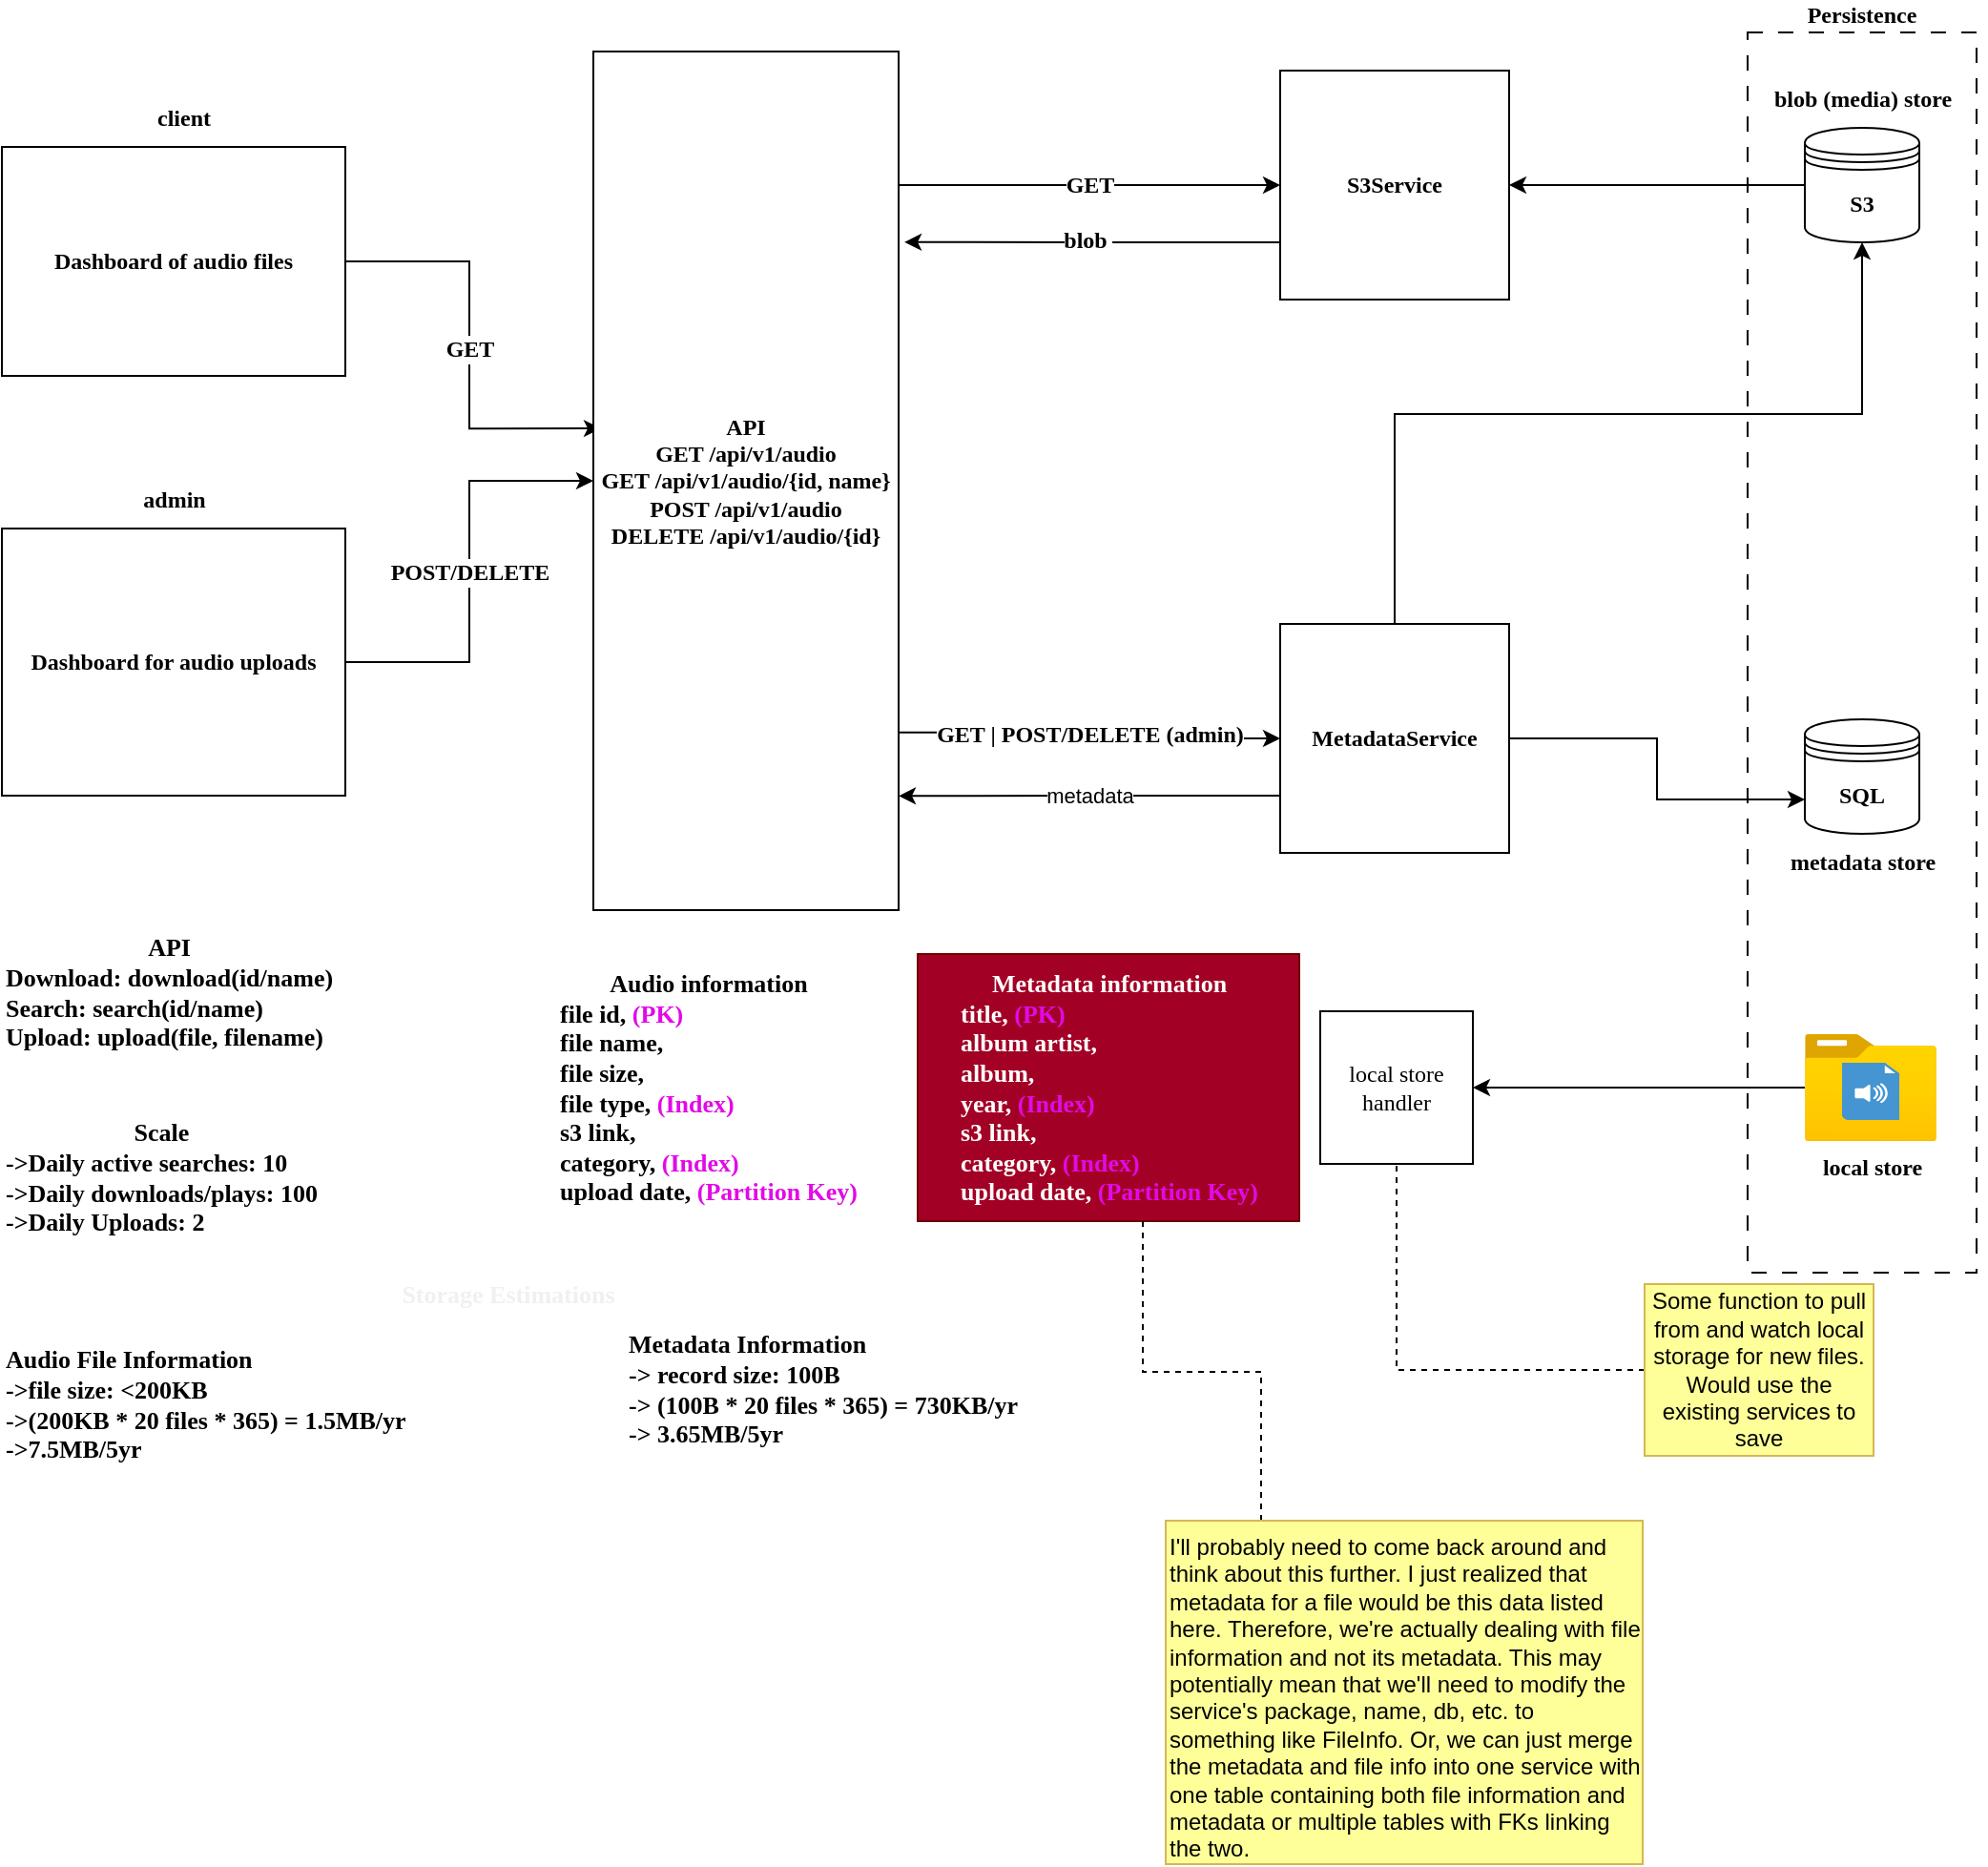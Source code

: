 <mxfile>
    <diagram name="Page-1" id="8vaLGi14hAJcV_wnxX4P">
        <mxGraphModel dx="1656" dy="775" grid="1" gridSize="10" guides="1" tooltips="1" connect="1" arrows="1" fold="1" page="1" pageScale="1" pageWidth="1100" pageHeight="850" math="0" shadow="0">
            <root>
                <mxCell id="0"/>
                <mxCell id="1" parent="0"/>
                <mxCell id="11" style="edgeStyle=orthogonalEdgeStyle;html=1;entryX=0.5;entryY=1;entryDx=0;entryDy=0;elbow=vertical;rounded=0;" parent="1" source="7IgNUheAVe-pYQhXkYOQ-1" target="7IgNUheAVe-pYQhXkYOQ-4" edge="1">
                    <mxGeometry relative="1" as="geometry">
                        <Array as="points">
                            <mxPoint x="760" y="290"/>
                            <mxPoint x="1005" y="290"/>
                        </Array>
                    </mxGeometry>
                </mxCell>
                <mxCell id="12" style="edgeStyle=orthogonalEdgeStyle;rounded=0;html=1;exitX=1;exitY=0.5;exitDx=0;exitDy=0;entryX=0;entryY=0.7;entryDx=0;entryDy=0;elbow=vertical;" parent="1" source="7IgNUheAVe-pYQhXkYOQ-1" target="7IgNUheAVe-pYQhXkYOQ-7" edge="1">
                    <mxGeometry relative="1" as="geometry"/>
                </mxCell>
                <mxCell id="13" value="metadata" style="edgeStyle=orthogonalEdgeStyle;rounded=0;html=1;exitX=0;exitY=0.75;exitDx=0;exitDy=0;entryX=1;entryY=0.867;entryDx=0;entryDy=0;entryPerimeter=0;elbow=vertical;" parent="1" source="7IgNUheAVe-pYQhXkYOQ-1" target="7IgNUheAVe-pYQhXkYOQ-26" edge="1">
                    <mxGeometry relative="1" as="geometry"/>
                </mxCell>
                <mxCell id="7IgNUheAVe-pYQhXkYOQ-1" value="MetadataService" style="whiteSpace=wrap;html=1;aspect=fixed;fontFamily=Comic Sans MS;fontSize=12;fontStyle=1" parent="1" vertex="1">
                    <mxGeometry x="700" y="400" width="120" height="120" as="geometry"/>
                </mxCell>
                <mxCell id="7IgNUheAVe-pYQhXkYOQ-12" value="Persistence" style="rounded=0;whiteSpace=wrap;html=1;fillColor=none;dashed=1;dashPattern=8 8;labelPosition=center;verticalLabelPosition=top;align=center;verticalAlign=bottom;fontFamily=Comic Sans MS;fontSize=12;fontStyle=1" parent="1" vertex="1">
                    <mxGeometry x="945" y="90" width="120" height="650" as="geometry"/>
                </mxCell>
                <mxCell id="7IgNUheAVe-pYQhXkYOQ-20" style="edgeStyle=orthogonalEdgeStyle;rounded=0;orthogonalLoop=1;jettySize=auto;html=1;entryX=1;entryY=0.5;entryDx=0;entryDy=0;fontFamily=Comic Sans MS;fontSize=12;fontStyle=1" parent="1" source="7IgNUheAVe-pYQhXkYOQ-4" target="7IgNUheAVe-pYQhXkYOQ-11" edge="1">
                    <mxGeometry relative="1" as="geometry"/>
                </mxCell>
                <mxCell id="7IgNUheAVe-pYQhXkYOQ-4" value="S3" style="shape=datastore;whiteSpace=wrap;html=1;fontFamily=Comic Sans MS;fontSize=12;fontStyle=1" parent="1" vertex="1">
                    <mxGeometry x="975" y="140" width="60" height="60" as="geometry"/>
                </mxCell>
                <mxCell id="7IgNUheAVe-pYQhXkYOQ-7" value="SQL" style="shape=datastore;whiteSpace=wrap;html=1;fontFamily=Comic Sans MS;fontSize=12;fontStyle=1" parent="1" vertex="1">
                    <mxGeometry x="975" y="450" width="60" height="60" as="geometry"/>
                </mxCell>
                <mxCell id="7IgNUheAVe-pYQhXkYOQ-49" style="edgeStyle=orthogonalEdgeStyle;rounded=0;orthogonalLoop=1;jettySize=auto;html=1;exitX=0;exitY=0.75;exitDx=0;exitDy=0;entryX=1.019;entryY=0.222;entryDx=0;entryDy=0;entryPerimeter=0;fontFamily=Comic Sans MS;fontSize=12;fontStyle=1" parent="1" source="7IgNUheAVe-pYQhXkYOQ-11" target="7IgNUheAVe-pYQhXkYOQ-26" edge="1">
                    <mxGeometry relative="1" as="geometry"/>
                </mxCell>
                <mxCell id="7IgNUheAVe-pYQhXkYOQ-50" value="blob&amp;nbsp;" style="edgeLabel;html=1;align=center;verticalAlign=middle;resizable=0;points=[];fontFamily=Comic Sans MS;fontSize=12;fontStyle=1" parent="7IgNUheAVe-pYQhXkYOQ-49" vertex="1" connectable="0">
                    <mxGeometry x="0.03" y="-1" relative="1" as="geometry">
                        <mxPoint as="offset"/>
                    </mxGeometry>
                </mxCell>
                <mxCell id="7IgNUheAVe-pYQhXkYOQ-11" value="S3Service" style="whiteSpace=wrap;html=1;aspect=fixed;fontFamily=Comic Sans MS;fontSize=12;fontStyle=1" parent="1" vertex="1">
                    <mxGeometry x="700" y="110" width="120" height="120" as="geometry"/>
                </mxCell>
                <mxCell id="7IgNUheAVe-pYQhXkYOQ-23" value="metadata store" style="text;html=1;align=center;verticalAlign=middle;resizable=0;points=[];autosize=1;strokeColor=none;fillColor=none;fontFamily=Comic Sans MS;fontSize=12;fontStyle=1" parent="1" vertex="1">
                    <mxGeometry x="950" y="510" width="110" height="30" as="geometry"/>
                </mxCell>
                <mxCell id="7IgNUheAVe-pYQhXkYOQ-24" value="blob (media) store" style="text;html=1;align=center;verticalAlign=middle;resizable=0;points=[];autosize=1;strokeColor=none;fillColor=none;fontFamily=Comic Sans MS;fontSize=12;fontStyle=1" parent="1" vertex="1">
                    <mxGeometry x="940" y="110" width="130" height="30" as="geometry"/>
                </mxCell>
                <mxCell id="7IgNUheAVe-pYQhXkYOQ-34" value="GET" style="edgeStyle=orthogonalEdgeStyle;rounded=0;orthogonalLoop=1;jettySize=auto;html=1;exitX=1;exitY=0.5;exitDx=0;exitDy=0;entryX=0.025;entryY=0.439;entryDx=0;entryDy=0;entryPerimeter=0;fontFamily=Comic Sans MS;fontSize=12;fontStyle=1" parent="1" source="7IgNUheAVe-pYQhXkYOQ-25" target="7IgNUheAVe-pYQhXkYOQ-26" edge="1">
                    <mxGeometry relative="1" as="geometry"/>
                </mxCell>
                <mxCell id="7IgNUheAVe-pYQhXkYOQ-27" value="GET" style="edgeStyle=orthogonalEdgeStyle;rounded=0;orthogonalLoop=1;jettySize=auto;html=1;entryX=0;entryY=0.5;entryDx=0;entryDy=0;fontFamily=Comic Sans MS;fontSize=12;fontStyle=1" parent="1" source="7IgNUheAVe-pYQhXkYOQ-26" target="7IgNUheAVe-pYQhXkYOQ-11" edge="1">
                    <mxGeometry relative="1" as="geometry">
                        <Array as="points">
                            <mxPoint x="530" y="170"/>
                            <mxPoint x="530" y="170"/>
                        </Array>
                    </mxGeometry>
                </mxCell>
                <mxCell id="7IgNUheAVe-pYQhXkYOQ-44" value="GET | POST/DELETE (admin)" style="edgeStyle=orthogonalEdgeStyle;rounded=0;orthogonalLoop=1;jettySize=auto;html=1;exitX=0.994;exitY=0.793;exitDx=0;exitDy=0;entryX=0;entryY=0.5;entryDx=0;entryDy=0;fontFamily=Comic Sans MS;fontSize=12;fontStyle=1;exitPerimeter=0;" parent="1" source="7IgNUheAVe-pYQhXkYOQ-26" target="7IgNUheAVe-pYQhXkYOQ-1" edge="1">
                    <mxGeometry relative="1" as="geometry"/>
                </mxCell>
                <mxCell id="7IgNUheAVe-pYQhXkYOQ-26" value="API&lt;br style=&quot;font-size: 12px;&quot;&gt;GET /api/v1/audio&lt;br style=&quot;font-size: 12px;&quot;&gt;GET /api/v1/audio/{id, name}&lt;br style=&quot;font-size: 12px;&quot;&gt;POST /api/v1/audio&lt;br&gt;DELETE /api/v1/audio/{id}" style="whiteSpace=wrap;html=1;fontFamily=Comic Sans MS;fontSize=12;fontStyle=1" parent="1" vertex="1">
                    <mxGeometry x="340" y="100" width="160" height="450" as="geometry"/>
                </mxCell>
                <mxCell id="7IgNUheAVe-pYQhXkYOQ-41" value="" style="group;fontFamily=Comic Sans MS;fontSize=12;fontStyle=1" parent="1" vertex="1" connectable="0">
                    <mxGeometry x="30" y="320" width="180" height="170" as="geometry"/>
                </mxCell>
                <mxCell id="7IgNUheAVe-pYQhXkYOQ-39" value="Dashboard for audio uploads" style="whiteSpace=wrap;html=1;fontFamily=Comic Sans MS;fontSize=12;fontStyle=1" parent="7IgNUheAVe-pYQhXkYOQ-41" vertex="1">
                    <mxGeometry y="30" width="180" height="140" as="geometry"/>
                </mxCell>
                <mxCell id="7IgNUheAVe-pYQhXkYOQ-40" value="admin" style="text;html=1;align=center;verticalAlign=middle;resizable=0;points=[];autosize=1;strokeColor=none;fillColor=none;fontFamily=Comic Sans MS;fontSize=12;fontStyle=1" parent="7IgNUheAVe-pYQhXkYOQ-41" vertex="1">
                    <mxGeometry x="60" width="60" height="30" as="geometry"/>
                </mxCell>
                <mxCell id="7IgNUheAVe-pYQhXkYOQ-42" value="" style="group;fontFamily=Comic Sans MS;fontSize=12;fontStyle=1" parent="1" vertex="1" connectable="0">
                    <mxGeometry x="30" y="120" width="180" height="150" as="geometry"/>
                </mxCell>
                <mxCell id="7IgNUheAVe-pYQhXkYOQ-25" value="Dashboard of audio files" style="whiteSpace=wrap;html=1;fontFamily=Comic Sans MS;fontSize=12;fontStyle=1" parent="7IgNUheAVe-pYQhXkYOQ-42" vertex="1">
                    <mxGeometry y="30" width="180" height="120" as="geometry"/>
                </mxCell>
                <mxCell id="7IgNUheAVe-pYQhXkYOQ-36" value="client" style="text;html=1;align=center;verticalAlign=middle;resizable=0;points=[];autosize=1;strokeColor=none;fillColor=none;fontFamily=Comic Sans MS;fontSize=12;fontStyle=1" parent="7IgNUheAVe-pYQhXkYOQ-42" vertex="1">
                    <mxGeometry x="70" width="50" height="30" as="geometry"/>
                </mxCell>
                <mxCell id="7IgNUheAVe-pYQhXkYOQ-43" value="POST/DELETE" style="edgeStyle=orthogonalEdgeStyle;rounded=0;orthogonalLoop=1;jettySize=auto;html=1;entryX=0;entryY=0.5;entryDx=0;entryDy=0;fontFamily=Comic Sans MS;fontSize=12;fontStyle=1" parent="1" source="7IgNUheAVe-pYQhXkYOQ-39" target="7IgNUheAVe-pYQhXkYOQ-26" edge="1">
                    <mxGeometry relative="1" as="geometry"/>
                </mxCell>
                <mxCell id="7IgNUheAVe-pYQhXkYOQ-46" value="&lt;div style=&quot;text-align: center; font-size: 13px;&quot;&gt;&lt;span style=&quot;background-color: initial; font-size: 13px;&quot;&gt;API&lt;/span&gt;&lt;/div&gt;&lt;div style=&quot;font-size: 13px;&quot;&gt;Download: download(id/name)&lt;/div&gt;&lt;div style=&quot;font-size: 13px;&quot;&gt;Search: search(id/name)&lt;/div&gt;&lt;div style=&quot;font-size: 13px;&quot;&gt;Upload: upload(file, filename)&lt;/div&gt;" style="text;html=1;align=left;verticalAlign=middle;resizable=0;points=[];autosize=1;strokeColor=none;fillColor=none;fontFamily=Comic Sans MS;fontSize=13;fontStyle=1" parent="1" vertex="1">
                    <mxGeometry x="30" y="553" width="210" height="80" as="geometry"/>
                </mxCell>
                <mxCell id="7IgNUheAVe-pYQhXkYOQ-54" value="&lt;div style=&quot;text-align: center; font-size: 13px;&quot;&gt;&lt;span style=&quot;font-family: &amp;quot;Comic Sans MS&amp;quot;; background-color: initial; font-size: 13px;&quot;&gt;Scale&lt;/span&gt;&lt;/div&gt;&lt;font face=&quot;Comic Sans MS&quot; style=&quot;font-size: 13px;&quot;&gt;-&amp;gt;Daily active searches: 10&lt;br style=&quot;font-size: 13px;&quot;&gt;-&amp;gt;Daily downloads/plays: 100&lt;br style=&quot;font-size: 13px;&quot;&gt;-&amp;gt;Daily Uploads: 2&lt;/font&gt;" style="text;html=1;align=left;verticalAlign=middle;resizable=0;points=[];autosize=1;strokeColor=none;fillColor=none;fontStyle=1;fontSize=13;" parent="1" vertex="1">
                    <mxGeometry x="30" y="650" width="210" height="80" as="geometry"/>
                </mxCell>
                <mxCell id="3K80fAYk5EkW9mQfeSB6-6" value="Audio information&lt;br style=&quot;font-size: 13px;&quot;&gt;&lt;div style=&quot;text-align: left; font-size: 13px;&quot;&gt;&lt;span style=&quot;background-color: initial; font-size: 13px;&quot;&gt;file id, &lt;/span&gt;&lt;font style=&quot;background-color: initial; font-size: 13px;&quot; color=&quot;#e20ae6&quot;&gt;(PK)&lt;/font&gt;&lt;/div&gt;&lt;div style=&quot;text-align: left; font-size: 13px;&quot;&gt;&lt;span style=&quot;background-color: initial; font-size: 13px;&quot;&gt;file name,&lt;/span&gt;&lt;/div&gt;&lt;div style=&quot;text-align: left; font-size: 13px;&quot;&gt;&lt;span style=&quot;background-color: initial; font-size: 13px;&quot;&gt;file size,&lt;/span&gt;&lt;/div&gt;&lt;div style=&quot;text-align: left; font-size: 13px;&quot;&gt;&lt;span style=&quot;background-color: initial; font-size: 13px;&quot;&gt;file type, &lt;font color=&quot;#e20ae6&quot;&gt;(Index)&lt;/font&gt;&lt;/span&gt;&lt;/div&gt;&lt;div style=&quot;text-align: left; font-size: 13px;&quot;&gt;&lt;span style=&quot;background-color: initial; font-size: 13px;&quot;&gt;s3 link,&lt;/span&gt;&lt;/div&gt;&lt;div style=&quot;text-align: left; font-size: 13px;&quot;&gt;&lt;span style=&quot;background-color: initial; font-size: 13px;&quot;&gt;category, &lt;/span&gt;&lt;font style=&quot;background-color: initial; font-size: 13px;&quot; color=&quot;#e20ae6&quot;&gt;(Index)&lt;/font&gt;&lt;/div&gt;&lt;div style=&quot;text-align: left; font-size: 13px;&quot;&gt;&lt;span style=&quot;background-color: initial; font-size: 13px;&quot;&gt;upload date, &lt;/span&gt;&lt;font style=&quot;background-color: initial; font-size: 13px;&quot; color=&quot;#e20ae6&quot;&gt;(Partition Key)&lt;/font&gt;&lt;/div&gt;" style="text;html=1;align=center;verticalAlign=middle;resizable=0;points=[];autosize=1;strokeColor=none;fillColor=none;fontFamily=Comic Sans MS;fontStyle=1;fontSize=13;" parent="1" vertex="1">
                    <mxGeometry x="300" y="573" width="200" height="140" as="geometry"/>
                </mxCell>
                <mxCell id="3" style="edgeStyle=orthogonalEdgeStyle;html=1;entryX=1;entryY=0.5;entryDx=0;entryDy=0;rounded=0;" parent="1" source="2" target="14" edge="1">
                    <mxGeometry relative="1" as="geometry"/>
                </mxCell>
                <mxCell id="2" value="local store" style="aspect=fixed;html=1;points=[];align=center;image;fontSize=12;image=img/lib/azure2/general/Folder_Blank.svg;fontFamily=Comic Sans MS;fontStyle=1" parent="1" vertex="1">
                    <mxGeometry x="975" y="615" width="69" height="56.0" as="geometry"/>
                </mxCell>
                <mxCell id="5" value="" style="shadow=0;dashed=0;html=1;strokeColor=none;fillColor=#4495D1;labelPosition=center;verticalLabelPosition=bottom;verticalAlign=top;align=center;outlineConnect=0;shape=mxgraph.veeam.audio_file;" parent="1" vertex="1">
                    <mxGeometry x="994.5" y="630" width="30" height="30" as="geometry"/>
                </mxCell>
                <mxCell id="10" value="" style="group" parent="1" vertex="1" connectable="0">
                    <mxGeometry x="30" y="736" width="565" height="100" as="geometry"/>
                </mxCell>
                <mxCell id="7IgNUheAVe-pYQhXkYOQ-53" value="&lt;div style=&quot;font-size: 13px;&quot;&gt;&lt;span style=&quot;background-color: initial; font-size: 13px;&quot;&gt;Audio File Information&lt;/span&gt;&lt;/div&gt;-&amp;gt;file size: &amp;lt;200KB&lt;br style=&quot;font-size: 13px;&quot;&gt;-&amp;gt;(200KB * 20 files * 365) = 1.5MB/yr&lt;br style=&quot;font-size: 13px;&quot;&gt;-&amp;gt;7.5MB/5yr" style="text;html=1;align=left;verticalAlign=middle;resizable=0;points=[];autosize=1;strokeColor=none;fillColor=none;fontFamily=Comic Sans MS;fontSize=13;fontStyle=1" parent="10" vertex="1">
                    <mxGeometry y="33.333" width="280" height="80" as="geometry"/>
                </mxCell>
                <mxCell id="7" value="&lt;b style=&quot;color: rgb(240, 240, 240); font-size: 13px;&quot;&gt;&lt;font face=&quot;Comic Sans MS&quot;&gt;Storage Estimations&lt;/font&gt;&lt;/b&gt;" style="text;html=1;align=center;verticalAlign=middle;resizable=0;points=[];autosize=1;strokeColor=none;fillColor=none;fontColor=#E20AE6;" parent="10" vertex="1">
                    <mxGeometry x="190" width="150" height="30" as="geometry"/>
                </mxCell>
                <mxCell id="8" value="&lt;div style=&quot;text-align: left;&quot;&gt;&lt;b style=&quot;background-color: initial;&quot;&gt;&lt;font face=&quot;Comic Sans MS&quot;&gt;Metadata Information&lt;/font&gt;&lt;/b&gt;&lt;br&gt;&lt;/div&gt;&lt;b style=&quot;font-size: 13px;&quot;&gt;&lt;font face=&quot;Comic Sans MS&quot; style=&quot;font-size: 13px;&quot;&gt;&lt;div style=&quot;text-align: left; font-size: 13px;&quot;&gt;&lt;b style=&quot;background-color: initial; font-family: Helvetica; font-size: 13px;&quot;&gt;&lt;font face=&quot;Comic Sans MS&quot; style=&quot;font-size: 13px;&quot;&gt;-&amp;gt; record size: 100B&lt;/font&gt;&lt;/b&gt;&lt;/div&gt;&lt;div style=&quot;text-align: left; font-size: 13px;&quot;&gt;&lt;b style=&quot;background-color: initial; font-family: Helvetica; font-size: 13px;&quot;&gt;&lt;font face=&quot;Comic Sans MS&quot; style=&quot;font-size: 13px;&quot;&gt;-&amp;gt; (100B * 20 files * 365) = 730KB/yr&lt;/font&gt;&lt;/b&gt;&lt;/div&gt;&lt;div style=&quot;text-align: left; font-size: 13px;&quot;&gt;&lt;b style=&quot;background-color: initial; font-family: Helvetica; font-size: 13px;&quot;&gt;&lt;font face=&quot;Comic Sans MS&quot; style=&quot;font-size: 13px;&quot;&gt;-&amp;gt; 3.65MB/5yr&lt;/font&gt;&lt;/b&gt;&lt;/div&gt;&lt;/font&gt;&lt;/b&gt;" style="text;html=1;align=center;verticalAlign=middle;resizable=0;points=[];autosize=1;strokeColor=none;fillColor=none;fontSize=13;" parent="10" vertex="1">
                    <mxGeometry x="295" y="25" width="270" height="80" as="geometry"/>
                </mxCell>
                <mxCell id="14" value="local store handler" style="whiteSpace=wrap;html=1;aspect=fixed;fontFamily=Comic Sans MS;" parent="1" vertex="1">
                    <mxGeometry x="721" y="603" width="80" height="80" as="geometry"/>
                </mxCell>
                <mxCell id="18" value="" style="edgeStyle=orthogonalEdgeStyle;rounded=0;html=1;elbow=vertical;dashed=1;endArrow=none;endFill=0;" parent="1" source="17" target="14" edge="1">
                    <mxGeometry relative="1" as="geometry"/>
                </mxCell>
                <mxCell id="17" value="Some function to pull from and watch local storage for new files. Would use the existing services to save" style="text;html=1;strokeColor=#d6b656;fillColor=#FFFF99;align=center;verticalAlign=middle;whiteSpace=wrap;rounded=0;fontColor=#030303;" parent="1" vertex="1">
                    <mxGeometry x="891" y="746" width="120" height="90" as="geometry"/>
                </mxCell>
                <mxCell id="19" value="Metadata information&lt;br style=&quot;font-size: 13px;&quot;&gt;&lt;div style=&quot;text-align: left; font-size: 13px;&quot;&gt;&lt;span style=&quot;background-color: initial; font-size: 13px;&quot;&gt;title, &lt;/span&gt;&lt;font style=&quot;background-color: initial; font-size: 13px;&quot; color=&quot;#e20ae6&quot;&gt;(PK)&lt;/font&gt;&lt;/div&gt;&lt;div style=&quot;text-align: left; font-size: 13px;&quot;&gt;&lt;span style=&quot;background-color: initial; font-size: 13px;&quot;&gt;album artist,&lt;/span&gt;&lt;/div&gt;&lt;div style=&quot;text-align: left; font-size: 13px;&quot;&gt;&lt;span style=&quot;background-color: initial; font-size: 13px;&quot;&gt;album,&lt;/span&gt;&lt;/div&gt;&lt;div style=&quot;text-align: left; font-size: 13px;&quot;&gt;&lt;span style=&quot;background-color: initial; font-size: 13px;&quot;&gt;year, &lt;font color=&quot;#e20ae6&quot;&gt;(Index)&lt;/font&gt;&lt;/span&gt;&lt;/div&gt;&lt;div style=&quot;text-align: left; font-size: 13px;&quot;&gt;&lt;span style=&quot;background-color: initial; font-size: 13px;&quot;&gt;s3 link,&lt;/span&gt;&lt;/div&gt;&lt;div style=&quot;text-align: left; font-size: 13px;&quot;&gt;&lt;span style=&quot;background-color: initial; font-size: 13px;&quot;&gt;category, &lt;/span&gt;&lt;font style=&quot;background-color: initial; font-size: 13px;&quot; color=&quot;#e20ae6&quot;&gt;(Index)&lt;/font&gt;&lt;/div&gt;&lt;div style=&quot;text-align: left; font-size: 13px;&quot;&gt;&lt;span style=&quot;background-color: initial; font-size: 13px;&quot;&gt;upload date, &lt;/span&gt;&lt;font style=&quot;background-color: initial; font-size: 13px;&quot; color=&quot;#e20ae6&quot;&gt;(Partition Key)&lt;/font&gt;&lt;/div&gt;" style="text;html=1;align=center;verticalAlign=middle;resizable=0;points=[];autosize=1;fontFamily=Comic Sans MS;fontStyle=1;fontSize=13;fillColor=#a20025;strokeColor=#6F0000;fontColor=#ffffff;" parent="1" vertex="1">
                    <mxGeometry x="510" y="573" width="200" height="140" as="geometry"/>
                </mxCell>
                <mxCell id="21" style="html=1;entryX=0.59;entryY=1;entryDx=0;entryDy=0;entryPerimeter=0;dashed=1;rounded=0;edgeStyle=orthogonalEdgeStyle;endArrow=none;endFill=0;" parent="1" source="20" target="19" edge="1">
                    <mxGeometry relative="1" as="geometry">
                        <Array as="points">
                            <mxPoint x="690" y="792"/>
                            <mxPoint x="628" y="792"/>
                        </Array>
                    </mxGeometry>
                </mxCell>
                <mxCell id="20" value="I'll probably need to come back around and think about this further. I just realized that metadata for a file would be this data listed here. Therefore, we're actually dealing with file information and not its metadata. This may potentially mean that we'll need to modify the service's package, name, db, etc. to something like FileInfo. Or, we can just merge the metadata and file info into one service with one table containing both file information and metadata or multiple tables with FKs linking the two." style="text;html=1;strokeColor=#d6b656;fillColor=#FFFF99;align=left;verticalAlign=top;whiteSpace=wrap;rounded=0;fontColor=#030303;" parent="1" vertex="1">
                    <mxGeometry x="640" y="870" width="250" height="180" as="geometry"/>
                </mxCell>
            </root>
        </mxGraphModel>
    </diagram>
</mxfile>